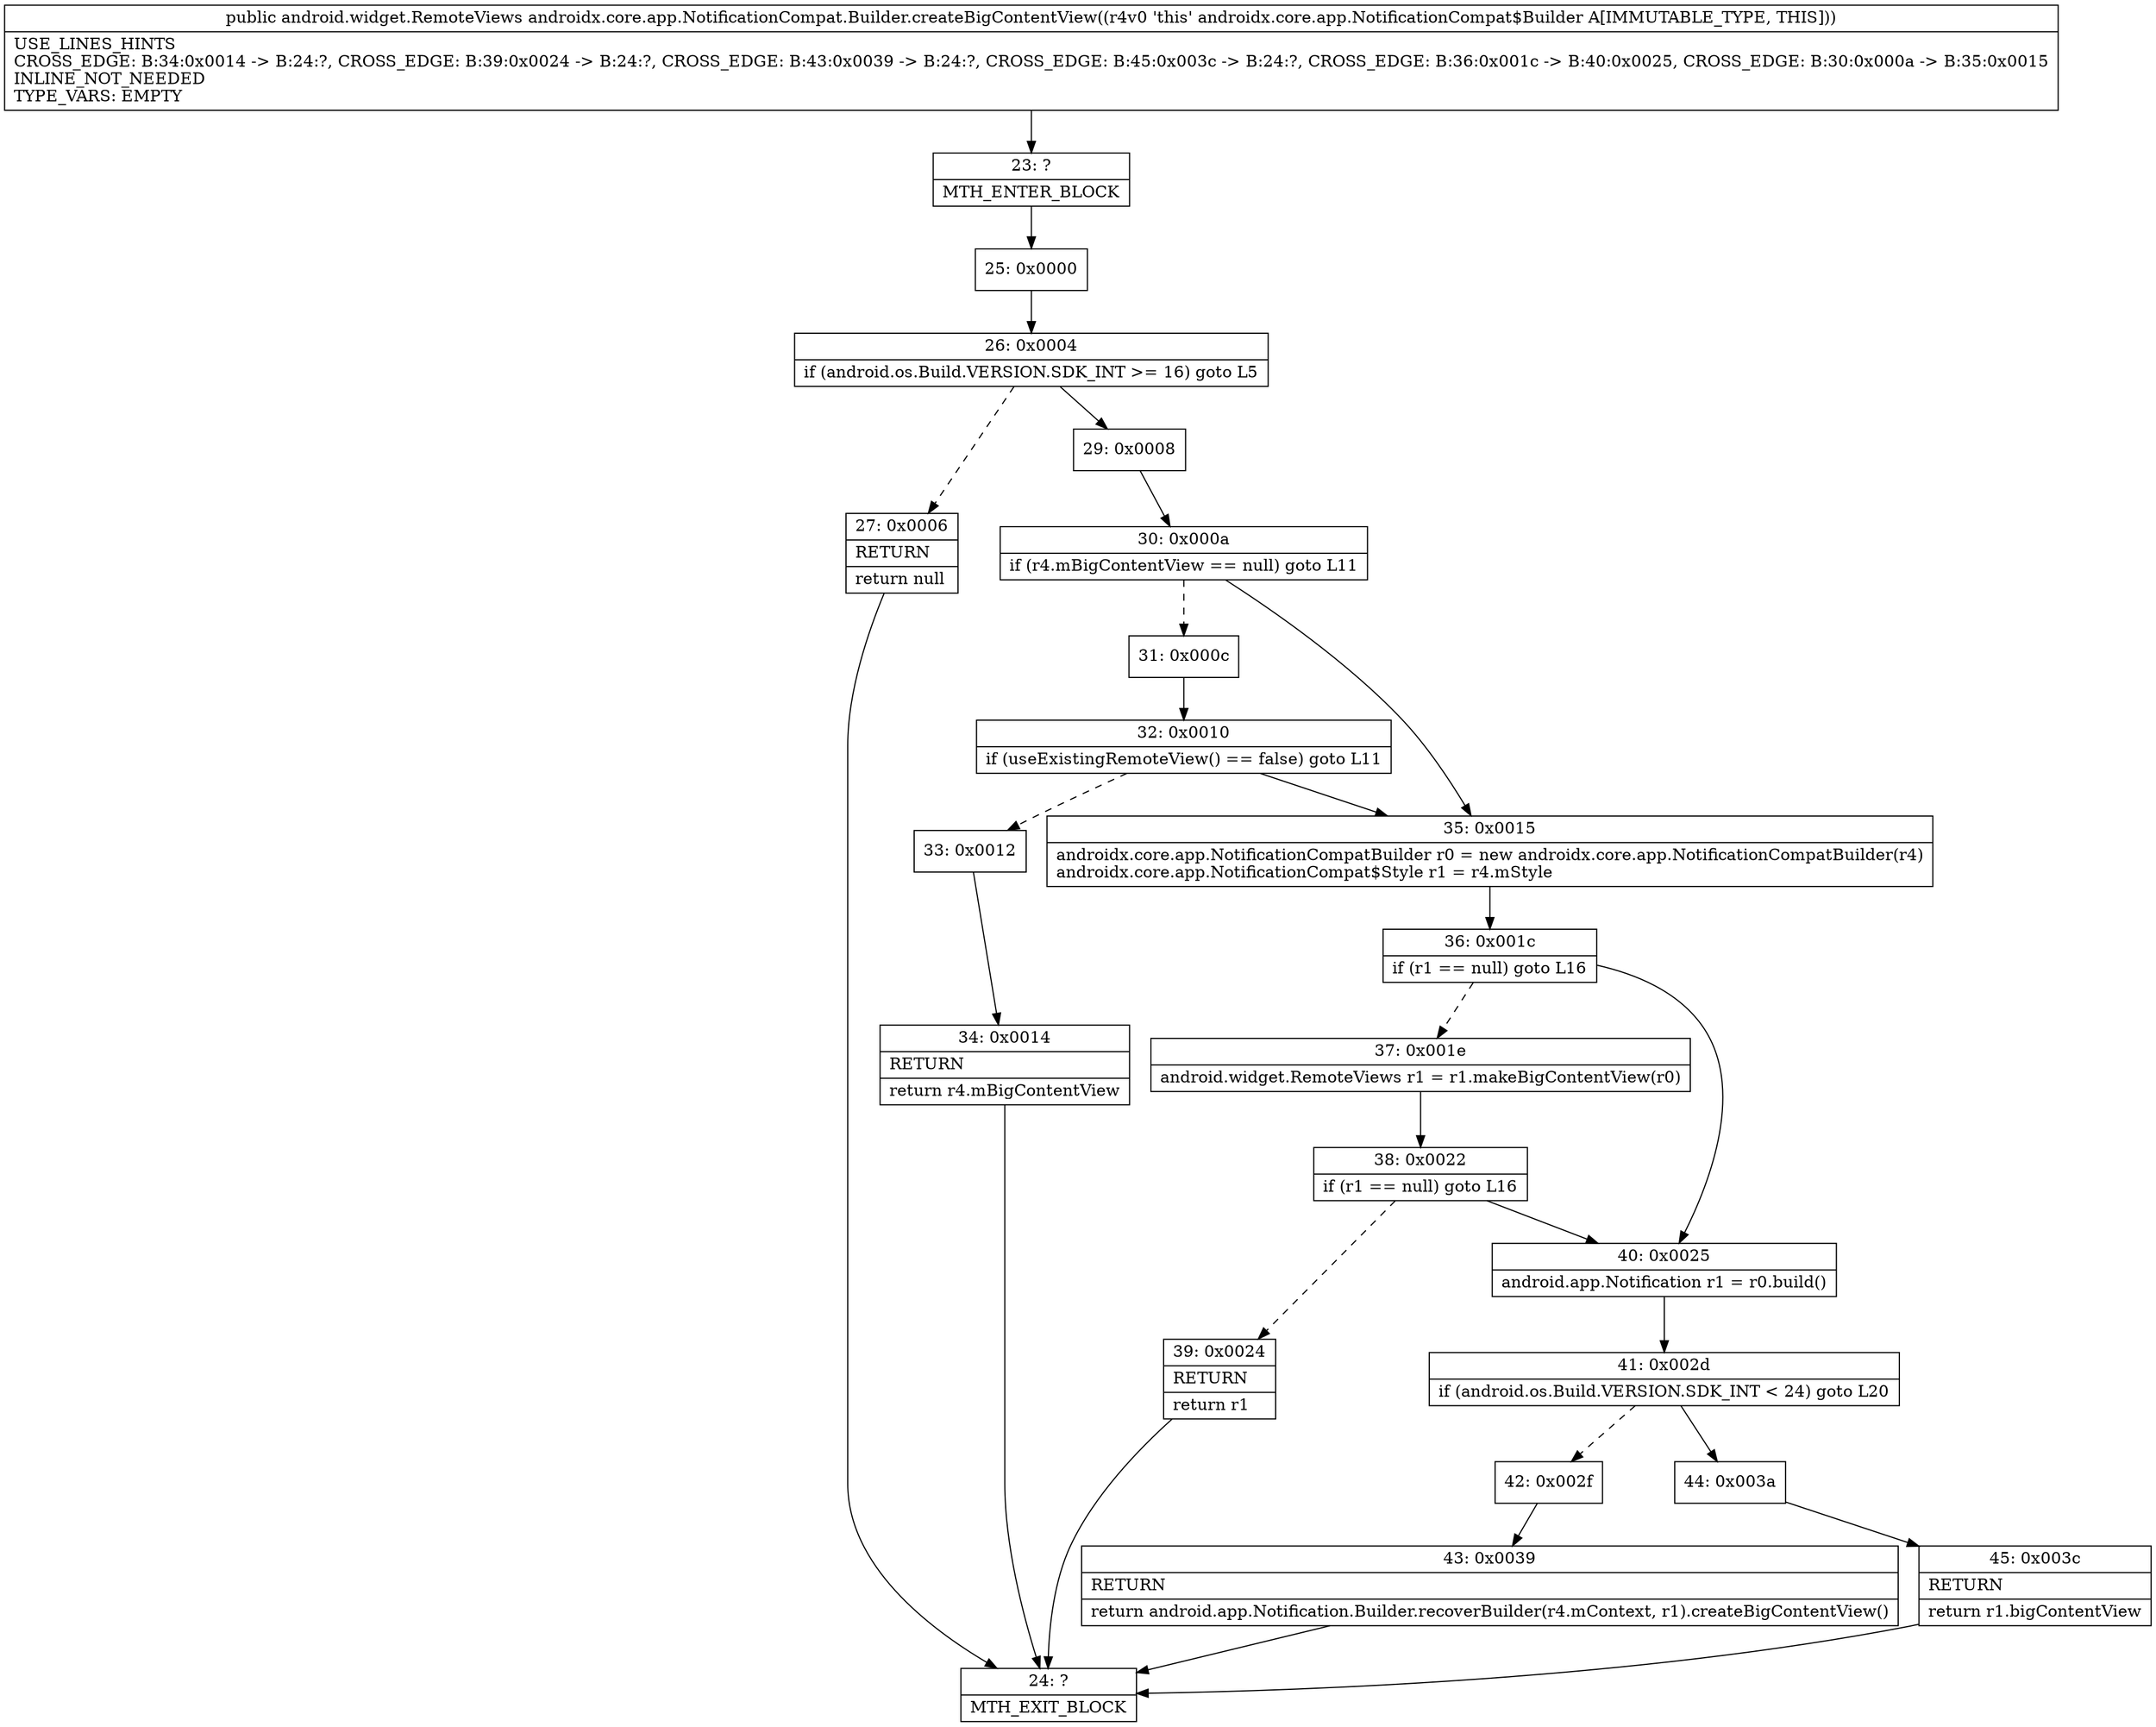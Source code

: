 digraph "CFG forandroidx.core.app.NotificationCompat.Builder.createBigContentView()Landroid\/widget\/RemoteViews;" {
Node_23 [shape=record,label="{23\:\ ?|MTH_ENTER_BLOCK\l}"];
Node_25 [shape=record,label="{25\:\ 0x0000}"];
Node_26 [shape=record,label="{26\:\ 0x0004|if (android.os.Build.VERSION.SDK_INT \>= 16) goto L5\l}"];
Node_27 [shape=record,label="{27\:\ 0x0006|RETURN\l|return null\l}"];
Node_24 [shape=record,label="{24\:\ ?|MTH_EXIT_BLOCK\l}"];
Node_29 [shape=record,label="{29\:\ 0x0008}"];
Node_30 [shape=record,label="{30\:\ 0x000a|if (r4.mBigContentView == null) goto L11\l}"];
Node_31 [shape=record,label="{31\:\ 0x000c}"];
Node_32 [shape=record,label="{32\:\ 0x0010|if (useExistingRemoteView() == false) goto L11\l}"];
Node_33 [shape=record,label="{33\:\ 0x0012}"];
Node_34 [shape=record,label="{34\:\ 0x0014|RETURN\l|return r4.mBigContentView\l}"];
Node_35 [shape=record,label="{35\:\ 0x0015|androidx.core.app.NotificationCompatBuilder r0 = new androidx.core.app.NotificationCompatBuilder(r4)\landroidx.core.app.NotificationCompat$Style r1 = r4.mStyle\l}"];
Node_36 [shape=record,label="{36\:\ 0x001c|if (r1 == null) goto L16\l}"];
Node_37 [shape=record,label="{37\:\ 0x001e|android.widget.RemoteViews r1 = r1.makeBigContentView(r0)\l}"];
Node_38 [shape=record,label="{38\:\ 0x0022|if (r1 == null) goto L16\l}"];
Node_39 [shape=record,label="{39\:\ 0x0024|RETURN\l|return r1\l}"];
Node_40 [shape=record,label="{40\:\ 0x0025|android.app.Notification r1 = r0.build()\l}"];
Node_41 [shape=record,label="{41\:\ 0x002d|if (android.os.Build.VERSION.SDK_INT \< 24) goto L20\l}"];
Node_42 [shape=record,label="{42\:\ 0x002f}"];
Node_43 [shape=record,label="{43\:\ 0x0039|RETURN\l|return android.app.Notification.Builder.recoverBuilder(r4.mContext, r1).createBigContentView()\l}"];
Node_44 [shape=record,label="{44\:\ 0x003a}"];
Node_45 [shape=record,label="{45\:\ 0x003c|RETURN\l|return r1.bigContentView\l}"];
MethodNode[shape=record,label="{public android.widget.RemoteViews androidx.core.app.NotificationCompat.Builder.createBigContentView((r4v0 'this' androidx.core.app.NotificationCompat$Builder A[IMMUTABLE_TYPE, THIS]))  | USE_LINES_HINTS\lCROSS_EDGE: B:34:0x0014 \-\> B:24:?, CROSS_EDGE: B:39:0x0024 \-\> B:24:?, CROSS_EDGE: B:43:0x0039 \-\> B:24:?, CROSS_EDGE: B:45:0x003c \-\> B:24:?, CROSS_EDGE: B:36:0x001c \-\> B:40:0x0025, CROSS_EDGE: B:30:0x000a \-\> B:35:0x0015\lINLINE_NOT_NEEDED\lTYPE_VARS: EMPTY\l}"];
MethodNode -> Node_23;Node_23 -> Node_25;
Node_25 -> Node_26;
Node_26 -> Node_27[style=dashed];
Node_26 -> Node_29;
Node_27 -> Node_24;
Node_29 -> Node_30;
Node_30 -> Node_31[style=dashed];
Node_30 -> Node_35;
Node_31 -> Node_32;
Node_32 -> Node_33[style=dashed];
Node_32 -> Node_35;
Node_33 -> Node_34;
Node_34 -> Node_24;
Node_35 -> Node_36;
Node_36 -> Node_37[style=dashed];
Node_36 -> Node_40;
Node_37 -> Node_38;
Node_38 -> Node_39[style=dashed];
Node_38 -> Node_40;
Node_39 -> Node_24;
Node_40 -> Node_41;
Node_41 -> Node_42[style=dashed];
Node_41 -> Node_44;
Node_42 -> Node_43;
Node_43 -> Node_24;
Node_44 -> Node_45;
Node_45 -> Node_24;
}

